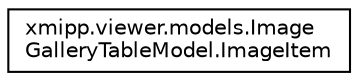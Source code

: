 digraph "Graphical Class Hierarchy"
{
  edge [fontname="Helvetica",fontsize="10",labelfontname="Helvetica",labelfontsize="10"];
  node [fontname="Helvetica",fontsize="10",shape=record];
  rankdir="LR";
  Node0 [label="xmipp.viewer.models.Image\lGalleryTableModel.ImageItem",height=0.2,width=0.4,color="black", fillcolor="white", style="filled",URL="$classxmipp_1_1viewer_1_1models_1_1ImageGalleryTableModel_1_1ImageItem.html"];
}
